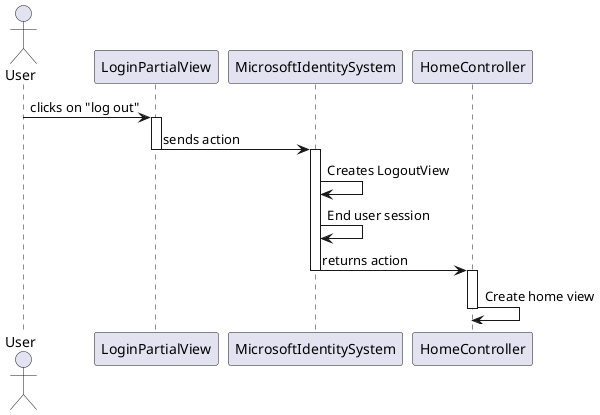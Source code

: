 @startuml LogoutSequenceDiagram


actor User as User
participant LoginPartialView as LoginPartialView
participant MicrosoftIdentitySystem as  MicrosoftIdentitySystem
participant HomeController as HomeController

User -> LoginPartialView : clicks on "log out"
activate LoginPartialView

LoginPartialView -> MicrosoftIdentitySystem : sends action
deactivate LoginPartialView

activate MicrosoftIdentitySystem
MicrosoftIdentitySystem -> MicrosoftIdentitySystem : Creates LogoutView

MicrosoftIdentitySystem -> MicrosoftIdentitySystem : End user session

MicrosoftIdentitySystem -> HomeController : returns action
deactivate MicrosoftIdentitySystem

activate HomeController
HomeController -> HomeController : Create home view
deactivate HomeController

@enduml